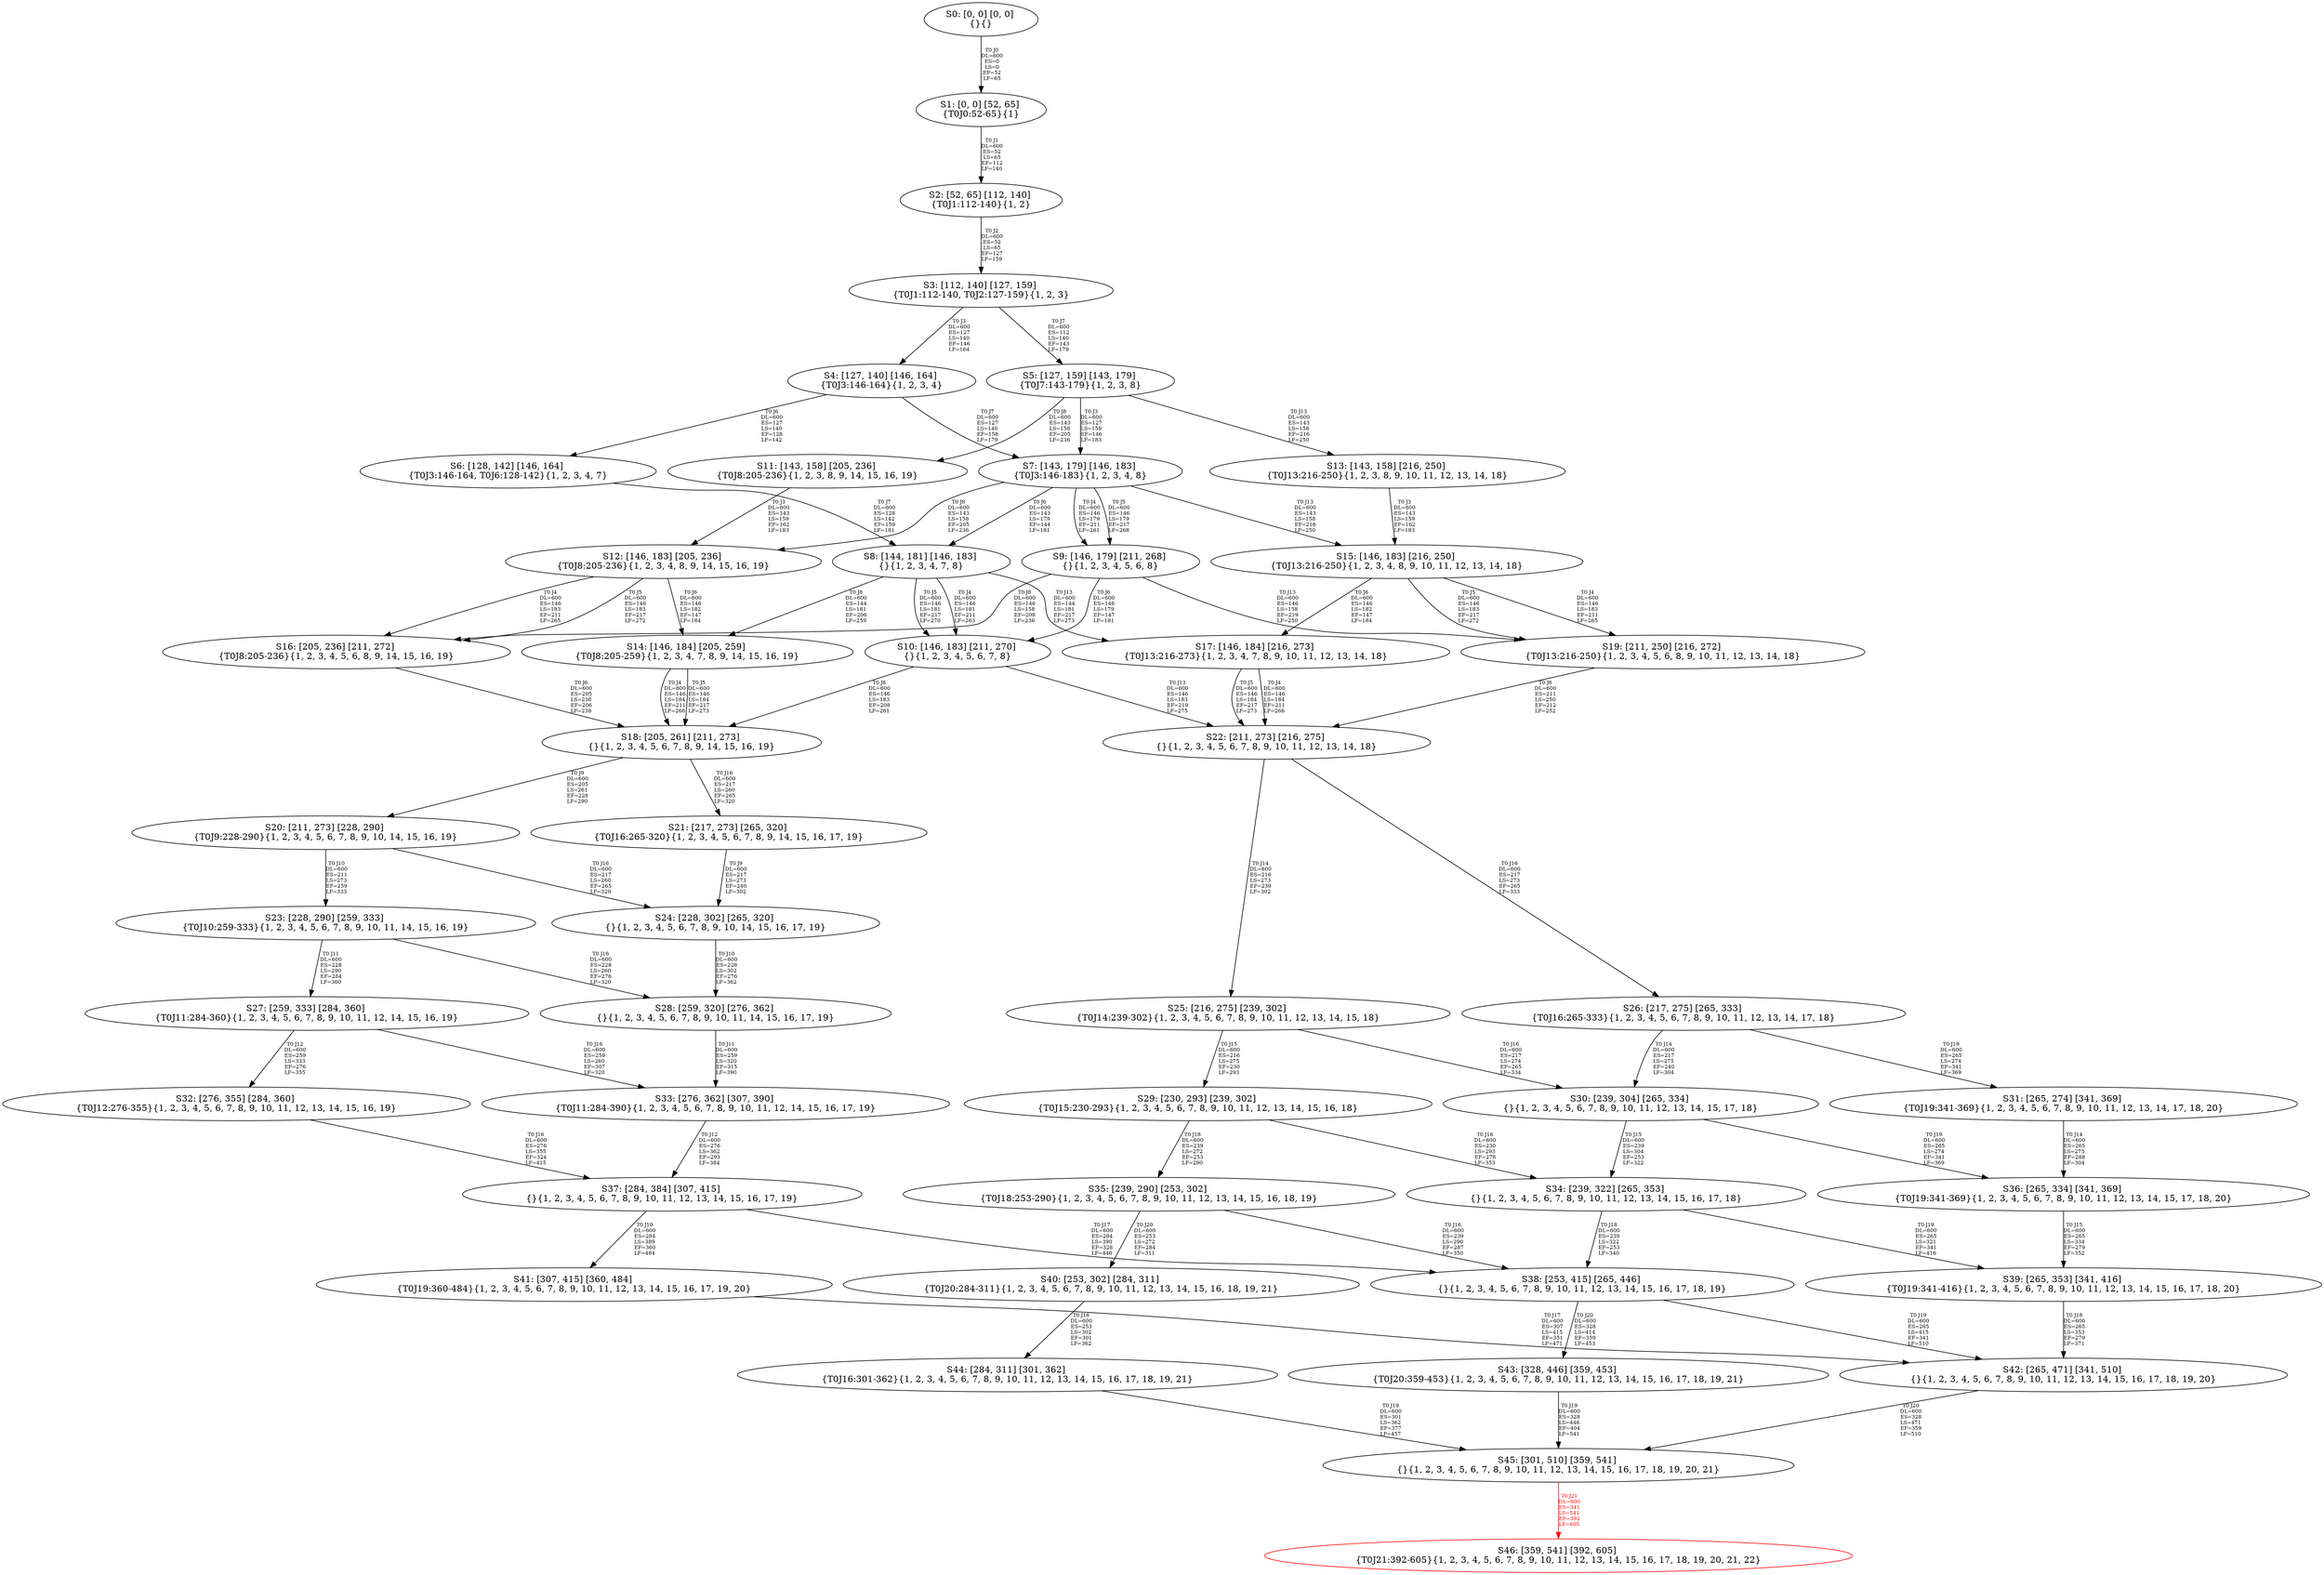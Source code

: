 digraph {
	S0[label="S0: [0, 0] [0, 0] \n{}{}"];
	S1[label="S1: [0, 0] [52, 65] \n{T0J0:52-65}{1}"];
	S2[label="S2: [52, 65] [112, 140] \n{T0J1:112-140}{1, 2}"];
	S3[label="S3: [112, 140] [127, 159] \n{T0J1:112-140, T0J2:127-159}{1, 2, 3}"];
	S4[label="S4: [127, 140] [146, 164] \n{T0J3:146-164}{1, 2, 3, 4}"];
	S5[label="S5: [127, 159] [143, 179] \n{T0J7:143-179}{1, 2, 3, 8}"];
	S6[label="S6: [128, 142] [146, 164] \n{T0J3:146-164, T0J6:128-142}{1, 2, 3, 4, 7}"];
	S7[label="S7: [143, 179] [146, 183] \n{T0J3:146-183}{1, 2, 3, 4, 8}"];
	S8[label="S8: [144, 181] [146, 183] \n{}{1, 2, 3, 4, 7, 8}"];
	S9[label="S9: [146, 179] [211, 268] \n{}{1, 2, 3, 4, 5, 6, 8}"];
	S10[label="S10: [146, 183] [211, 270] \n{}{1, 2, 3, 4, 5, 6, 7, 8}"];
	S11[label="S11: [143, 158] [205, 236] \n{T0J8:205-236}{1, 2, 3, 8, 9, 14, 15, 16, 19}"];
	S12[label="S12: [146, 183] [205, 236] \n{T0J8:205-236}{1, 2, 3, 4, 8, 9, 14, 15, 16, 19}"];
	S13[label="S13: [143, 158] [216, 250] \n{T0J13:216-250}{1, 2, 3, 8, 9, 10, 11, 12, 13, 14, 18}"];
	S14[label="S14: [146, 184] [205, 259] \n{T0J8:205-259}{1, 2, 3, 4, 7, 8, 9, 14, 15, 16, 19}"];
	S15[label="S15: [146, 183] [216, 250] \n{T0J13:216-250}{1, 2, 3, 4, 8, 9, 10, 11, 12, 13, 14, 18}"];
	S16[label="S16: [205, 236] [211, 272] \n{T0J8:205-236}{1, 2, 3, 4, 5, 6, 8, 9, 14, 15, 16, 19}"];
	S17[label="S17: [146, 184] [216, 273] \n{T0J13:216-273}{1, 2, 3, 4, 7, 8, 9, 10, 11, 12, 13, 14, 18}"];
	S18[label="S18: [205, 261] [211, 273] \n{}{1, 2, 3, 4, 5, 6, 7, 8, 9, 14, 15, 16, 19}"];
	S19[label="S19: [211, 250] [216, 272] \n{T0J13:216-250}{1, 2, 3, 4, 5, 6, 8, 9, 10, 11, 12, 13, 14, 18}"];
	S20[label="S20: [211, 273] [228, 290] \n{T0J9:228-290}{1, 2, 3, 4, 5, 6, 7, 8, 9, 10, 14, 15, 16, 19}"];
	S21[label="S21: [217, 273] [265, 320] \n{T0J16:265-320}{1, 2, 3, 4, 5, 6, 7, 8, 9, 14, 15, 16, 17, 19}"];
	S22[label="S22: [211, 273] [216, 275] \n{}{1, 2, 3, 4, 5, 6, 7, 8, 9, 10, 11, 12, 13, 14, 18}"];
	S23[label="S23: [228, 290] [259, 333] \n{T0J10:259-333}{1, 2, 3, 4, 5, 6, 7, 8, 9, 10, 11, 14, 15, 16, 19}"];
	S24[label="S24: [228, 302] [265, 320] \n{}{1, 2, 3, 4, 5, 6, 7, 8, 9, 10, 14, 15, 16, 17, 19}"];
	S25[label="S25: [216, 275] [239, 302] \n{T0J14:239-302}{1, 2, 3, 4, 5, 6, 7, 8, 9, 10, 11, 12, 13, 14, 15, 18}"];
	S26[label="S26: [217, 275] [265, 333] \n{T0J16:265-333}{1, 2, 3, 4, 5, 6, 7, 8, 9, 10, 11, 12, 13, 14, 17, 18}"];
	S27[label="S27: [259, 333] [284, 360] \n{T0J11:284-360}{1, 2, 3, 4, 5, 6, 7, 8, 9, 10, 11, 12, 14, 15, 16, 19}"];
	S28[label="S28: [259, 320] [276, 362] \n{}{1, 2, 3, 4, 5, 6, 7, 8, 9, 10, 11, 14, 15, 16, 17, 19}"];
	S29[label="S29: [230, 293] [239, 302] \n{T0J15:230-293}{1, 2, 3, 4, 5, 6, 7, 8, 9, 10, 11, 12, 13, 14, 15, 16, 18}"];
	S30[label="S30: [239, 304] [265, 334] \n{}{1, 2, 3, 4, 5, 6, 7, 8, 9, 10, 11, 12, 13, 14, 15, 17, 18}"];
	S31[label="S31: [265, 274] [341, 369] \n{T0J19:341-369}{1, 2, 3, 4, 5, 6, 7, 8, 9, 10, 11, 12, 13, 14, 17, 18, 20}"];
	S32[label="S32: [276, 355] [284, 360] \n{T0J12:276-355}{1, 2, 3, 4, 5, 6, 7, 8, 9, 10, 11, 12, 13, 14, 15, 16, 19}"];
	S33[label="S33: [276, 362] [307, 390] \n{T0J11:284-390}{1, 2, 3, 4, 5, 6, 7, 8, 9, 10, 11, 12, 14, 15, 16, 17, 19}"];
	S34[label="S34: [239, 322] [265, 353] \n{}{1, 2, 3, 4, 5, 6, 7, 8, 9, 10, 11, 12, 13, 14, 15, 16, 17, 18}"];
	S35[label="S35: [239, 290] [253, 302] \n{T0J18:253-290}{1, 2, 3, 4, 5, 6, 7, 8, 9, 10, 11, 12, 13, 14, 15, 16, 18, 19}"];
	S36[label="S36: [265, 334] [341, 369] \n{T0J19:341-369}{1, 2, 3, 4, 5, 6, 7, 8, 9, 10, 11, 12, 13, 14, 15, 17, 18, 20}"];
	S37[label="S37: [284, 384] [307, 415] \n{}{1, 2, 3, 4, 5, 6, 7, 8, 9, 10, 11, 12, 13, 14, 15, 16, 17, 19}"];
	S38[label="S38: [253, 415] [265, 446] \n{}{1, 2, 3, 4, 5, 6, 7, 8, 9, 10, 11, 12, 13, 14, 15, 16, 17, 18, 19}"];
	S39[label="S39: [265, 353] [341, 416] \n{T0J19:341-416}{1, 2, 3, 4, 5, 6, 7, 8, 9, 10, 11, 12, 13, 14, 15, 16, 17, 18, 20}"];
	S40[label="S40: [253, 302] [284, 311] \n{T0J20:284-311}{1, 2, 3, 4, 5, 6, 7, 8, 9, 10, 11, 12, 13, 14, 15, 16, 18, 19, 21}"];
	S41[label="S41: [307, 415] [360, 484] \n{T0J19:360-484}{1, 2, 3, 4, 5, 6, 7, 8, 9, 10, 11, 12, 13, 14, 15, 16, 17, 19, 20}"];
	S42[label="S42: [265, 471] [341, 510] \n{}{1, 2, 3, 4, 5, 6, 7, 8, 9, 10, 11, 12, 13, 14, 15, 16, 17, 18, 19, 20}"];
	S43[label="S43: [328, 446] [359, 453] \n{T0J20:359-453}{1, 2, 3, 4, 5, 6, 7, 8, 9, 10, 11, 12, 13, 14, 15, 16, 17, 18, 19, 21}"];
	S44[label="S44: [284, 311] [301, 362] \n{T0J16:301-362}{1, 2, 3, 4, 5, 6, 7, 8, 9, 10, 11, 12, 13, 14, 15, 16, 17, 18, 19, 21}"];
	S45[label="S45: [301, 510] [359, 541] \n{}{1, 2, 3, 4, 5, 6, 7, 8, 9, 10, 11, 12, 13, 14, 15, 16, 17, 18, 19, 20, 21}"];
	S46[label="S46: [359, 541] [392, 605] \n{T0J21:392-605}{1, 2, 3, 4, 5, 6, 7, 8, 9, 10, 11, 12, 13, 14, 15, 16, 17, 18, 19, 20, 21, 22}"];
	S0 -> S1[label="T0 J0\nDL=600\nES=0\nLS=0\nEF=52\nLF=65",fontsize=8];
	S1 -> S2[label="T0 J1\nDL=600\nES=52\nLS=65\nEF=112\nLF=140",fontsize=8];
	S2 -> S3[label="T0 J2\nDL=600\nES=52\nLS=65\nEF=127\nLF=159",fontsize=8];
	S3 -> S4[label="T0 J3\nDL=600\nES=127\nLS=140\nEF=146\nLF=164",fontsize=8];
	S3 -> S5[label="T0 J7\nDL=600\nES=112\nLS=140\nEF=143\nLF=179",fontsize=8];
	S4 -> S6[label="T0 J6\nDL=600\nES=127\nLS=140\nEF=128\nLF=142",fontsize=8];
	S4 -> S7[label="T0 J7\nDL=600\nES=127\nLS=140\nEF=158\nLF=179",fontsize=8];
	S5 -> S7[label="T0 J3\nDL=600\nES=127\nLS=159\nEF=146\nLF=183",fontsize=8];
	S5 -> S11[label="T0 J8\nDL=600\nES=143\nLS=158\nEF=205\nLF=236",fontsize=8];
	S5 -> S13[label="T0 J13\nDL=600\nES=143\nLS=158\nEF=216\nLF=250",fontsize=8];
	S6 -> S8[label="T0 J7\nDL=600\nES=128\nLS=142\nEF=159\nLF=181",fontsize=8];
	S7 -> S9[label="T0 J4\nDL=600\nES=146\nLS=179\nEF=211\nLF=261",fontsize=8];
	S7 -> S9[label="T0 J5\nDL=600\nES=146\nLS=179\nEF=217\nLF=268",fontsize=8];
	S7 -> S8[label="T0 J6\nDL=600\nES=143\nLS=179\nEF=144\nLF=181",fontsize=8];
	S7 -> S12[label="T0 J8\nDL=600\nES=143\nLS=158\nEF=205\nLF=236",fontsize=8];
	S7 -> S15[label="T0 J13\nDL=600\nES=143\nLS=158\nEF=216\nLF=250",fontsize=8];
	S8 -> S10[label="T0 J4\nDL=600\nES=146\nLS=181\nEF=211\nLF=263",fontsize=8];
	S8 -> S10[label="T0 J5\nDL=600\nES=146\nLS=181\nEF=217\nLF=270",fontsize=8];
	S8 -> S14[label="T0 J8\nDL=600\nES=144\nLS=181\nEF=206\nLF=259",fontsize=8];
	S8 -> S17[label="T0 J13\nDL=600\nES=144\nLS=181\nEF=217\nLF=273",fontsize=8];
	S9 -> S10[label="T0 J6\nDL=600\nES=146\nLS=179\nEF=147\nLF=181",fontsize=8];
	S9 -> S16[label="T0 J8\nDL=600\nES=146\nLS=158\nEF=208\nLF=236",fontsize=8];
	S9 -> S19[label="T0 J13\nDL=600\nES=146\nLS=158\nEF=219\nLF=250",fontsize=8];
	S10 -> S18[label="T0 J8\nDL=600\nES=146\nLS=183\nEF=208\nLF=261",fontsize=8];
	S10 -> S22[label="T0 J13\nDL=600\nES=146\nLS=183\nEF=219\nLF=275",fontsize=8];
	S11 -> S12[label="T0 J3\nDL=600\nES=143\nLS=159\nEF=162\nLF=183",fontsize=8];
	S12 -> S16[label="T0 J4\nDL=600\nES=146\nLS=183\nEF=211\nLF=265",fontsize=8];
	S12 -> S16[label="T0 J5\nDL=600\nES=146\nLS=183\nEF=217\nLF=272",fontsize=8];
	S12 -> S14[label="T0 J6\nDL=600\nES=146\nLS=182\nEF=147\nLF=184",fontsize=8];
	S13 -> S15[label="T0 J3\nDL=600\nES=143\nLS=159\nEF=162\nLF=183",fontsize=8];
	S14 -> S18[label="T0 J4\nDL=600\nES=146\nLS=184\nEF=211\nLF=266",fontsize=8];
	S14 -> S18[label="T0 J5\nDL=600\nES=146\nLS=184\nEF=217\nLF=273",fontsize=8];
	S15 -> S19[label="T0 J4\nDL=600\nES=146\nLS=183\nEF=211\nLF=265",fontsize=8];
	S15 -> S19[label="T0 J5\nDL=600\nES=146\nLS=183\nEF=217\nLF=272",fontsize=8];
	S15 -> S17[label="T0 J6\nDL=600\nES=146\nLS=182\nEF=147\nLF=184",fontsize=8];
	S16 -> S18[label="T0 J6\nDL=600\nES=205\nLS=236\nEF=206\nLF=238",fontsize=8];
	S17 -> S22[label="T0 J4\nDL=600\nES=146\nLS=184\nEF=211\nLF=266",fontsize=8];
	S17 -> S22[label="T0 J5\nDL=600\nES=146\nLS=184\nEF=217\nLF=273",fontsize=8];
	S18 -> S20[label="T0 J9\nDL=600\nES=205\nLS=261\nEF=228\nLF=290",fontsize=8];
	S18 -> S21[label="T0 J16\nDL=600\nES=217\nLS=260\nEF=265\nLF=320",fontsize=8];
	S19 -> S22[label="T0 J6\nDL=600\nES=211\nLS=250\nEF=212\nLF=252",fontsize=8];
	S20 -> S23[label="T0 J10\nDL=600\nES=211\nLS=273\nEF=259\nLF=333",fontsize=8];
	S20 -> S24[label="T0 J16\nDL=600\nES=217\nLS=260\nEF=265\nLF=320",fontsize=8];
	S21 -> S24[label="T0 J9\nDL=600\nES=217\nLS=273\nEF=240\nLF=302",fontsize=8];
	S22 -> S25[label="T0 J14\nDL=600\nES=216\nLS=273\nEF=239\nLF=302",fontsize=8];
	S22 -> S26[label="T0 J16\nDL=600\nES=217\nLS=273\nEF=265\nLF=333",fontsize=8];
	S23 -> S27[label="T0 J11\nDL=600\nES=228\nLS=290\nEF=284\nLF=360",fontsize=8];
	S23 -> S28[label="T0 J16\nDL=600\nES=228\nLS=260\nEF=276\nLF=320",fontsize=8];
	S24 -> S28[label="T0 J10\nDL=600\nES=228\nLS=302\nEF=276\nLF=362",fontsize=8];
	S25 -> S29[label="T0 J15\nDL=600\nES=216\nLS=275\nEF=230\nLF=293",fontsize=8];
	S25 -> S30[label="T0 J16\nDL=600\nES=217\nLS=274\nEF=265\nLF=334",fontsize=8];
	S26 -> S30[label="T0 J14\nDL=600\nES=217\nLS=275\nEF=240\nLF=304",fontsize=8];
	S26 -> S31[label="T0 J19\nDL=600\nES=265\nLS=274\nEF=341\nLF=369",fontsize=8];
	S27 -> S32[label="T0 J12\nDL=600\nES=259\nLS=333\nEF=276\nLF=355",fontsize=8];
	S27 -> S33[label="T0 J16\nDL=600\nES=259\nLS=260\nEF=307\nLF=320",fontsize=8];
	S28 -> S33[label="T0 J11\nDL=600\nES=259\nLS=320\nEF=315\nLF=390",fontsize=8];
	S29 -> S34[label="T0 J16\nDL=600\nES=230\nLS=293\nEF=278\nLF=353",fontsize=8];
	S29 -> S35[label="T0 J18\nDL=600\nES=239\nLS=272\nEF=253\nLF=290",fontsize=8];
	S30 -> S34[label="T0 J15\nDL=600\nES=239\nLS=304\nEF=253\nLF=322",fontsize=8];
	S30 -> S36[label="T0 J19\nDL=600\nES=265\nLS=274\nEF=341\nLF=369",fontsize=8];
	S31 -> S36[label="T0 J14\nDL=600\nES=265\nLS=275\nEF=288\nLF=304",fontsize=8];
	S32 -> S37[label="T0 J16\nDL=600\nES=276\nLS=355\nEF=324\nLF=415",fontsize=8];
	S33 -> S37[label="T0 J12\nDL=600\nES=276\nLS=362\nEF=293\nLF=384",fontsize=8];
	S34 -> S38[label="T0 J18\nDL=600\nES=239\nLS=322\nEF=253\nLF=340",fontsize=8];
	S34 -> S39[label="T0 J19\nDL=600\nES=265\nLS=321\nEF=341\nLF=416",fontsize=8];
	S35 -> S38[label="T0 J16\nDL=600\nES=239\nLS=290\nEF=287\nLF=350",fontsize=8];
	S35 -> S40[label="T0 J20\nDL=600\nES=253\nLS=272\nEF=284\nLF=311",fontsize=8];
	S36 -> S39[label="T0 J15\nDL=600\nES=265\nLS=334\nEF=279\nLF=352",fontsize=8];
	S37 -> S38[label="T0 J17\nDL=600\nES=284\nLS=390\nEF=328\nLF=446",fontsize=8];
	S37 -> S41[label="T0 J19\nDL=600\nES=284\nLS=389\nEF=360\nLF=484",fontsize=8];
	S38 -> S42[label="T0 J19\nDL=600\nES=265\nLS=415\nEF=341\nLF=510",fontsize=8];
	S38 -> S43[label="T0 J20\nDL=600\nES=328\nLS=414\nEF=359\nLF=453",fontsize=8];
	S39 -> S42[label="T0 J18\nDL=600\nES=265\nLS=353\nEF=279\nLF=371",fontsize=8];
	S40 -> S44[label="T0 J16\nDL=600\nES=253\nLS=302\nEF=301\nLF=362",fontsize=8];
	S41 -> S42[label="T0 J17\nDL=600\nES=307\nLS=415\nEF=351\nLF=471",fontsize=8];
	S42 -> S45[label="T0 J20\nDL=600\nES=328\nLS=471\nEF=359\nLF=510",fontsize=8];
	S43 -> S45[label="T0 J19\nDL=600\nES=328\nLS=446\nEF=404\nLF=541",fontsize=8];
	S44 -> S45[label="T0 J19\nDL=600\nES=301\nLS=362\nEF=377\nLF=457",fontsize=8];
	S45 -> S46[label="T0 J21\nDL=600\nES=341\nLS=541\nEF=392\nLF=605",color=Red,fontcolor=Red,fontsize=8];
S46[color=Red];
}
